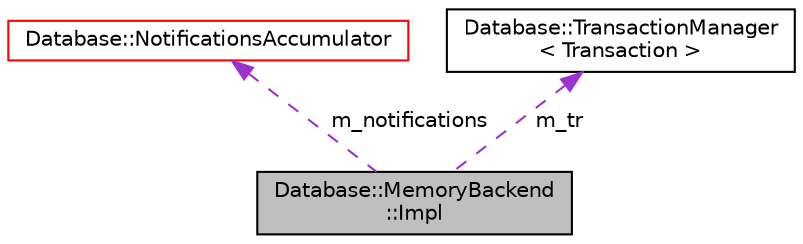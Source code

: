 digraph "Database::MemoryBackend::Impl"
{
 // LATEX_PDF_SIZE
  edge [fontname="Helvetica",fontsize="10",labelfontname="Helvetica",labelfontsize="10"];
  node [fontname="Helvetica",fontsize="10",shape=record];
  Node1 [label="Database::MemoryBackend\l::Impl",height=0.2,width=0.4,color="black", fillcolor="grey75", style="filled", fontcolor="black",tooltip=" "];
  Node2 -> Node1 [dir="back",color="darkorchid3",fontsize="10",style="dashed",label=" m_notifications" ,fontname="Helvetica"];
  Node2 [label="Database::NotificationsAccumulator",height=0.2,width=0.4,color="red", fillcolor="white", style="filled",URL="$class_database_1_1_notifications_accumulator.html",tooltip=" "];
  Node4 -> Node1 [dir="back",color="darkorchid3",fontsize="10",style="dashed",label=" m_tr" ,fontname="Helvetica"];
  Node4 [label="Database::TransactionManager\l\< Transaction \>",height=0.2,width=0.4,color="black", fillcolor="white", style="filled",URL="$class_database_1_1_transaction_manager.html",tooltip=" "];
}
